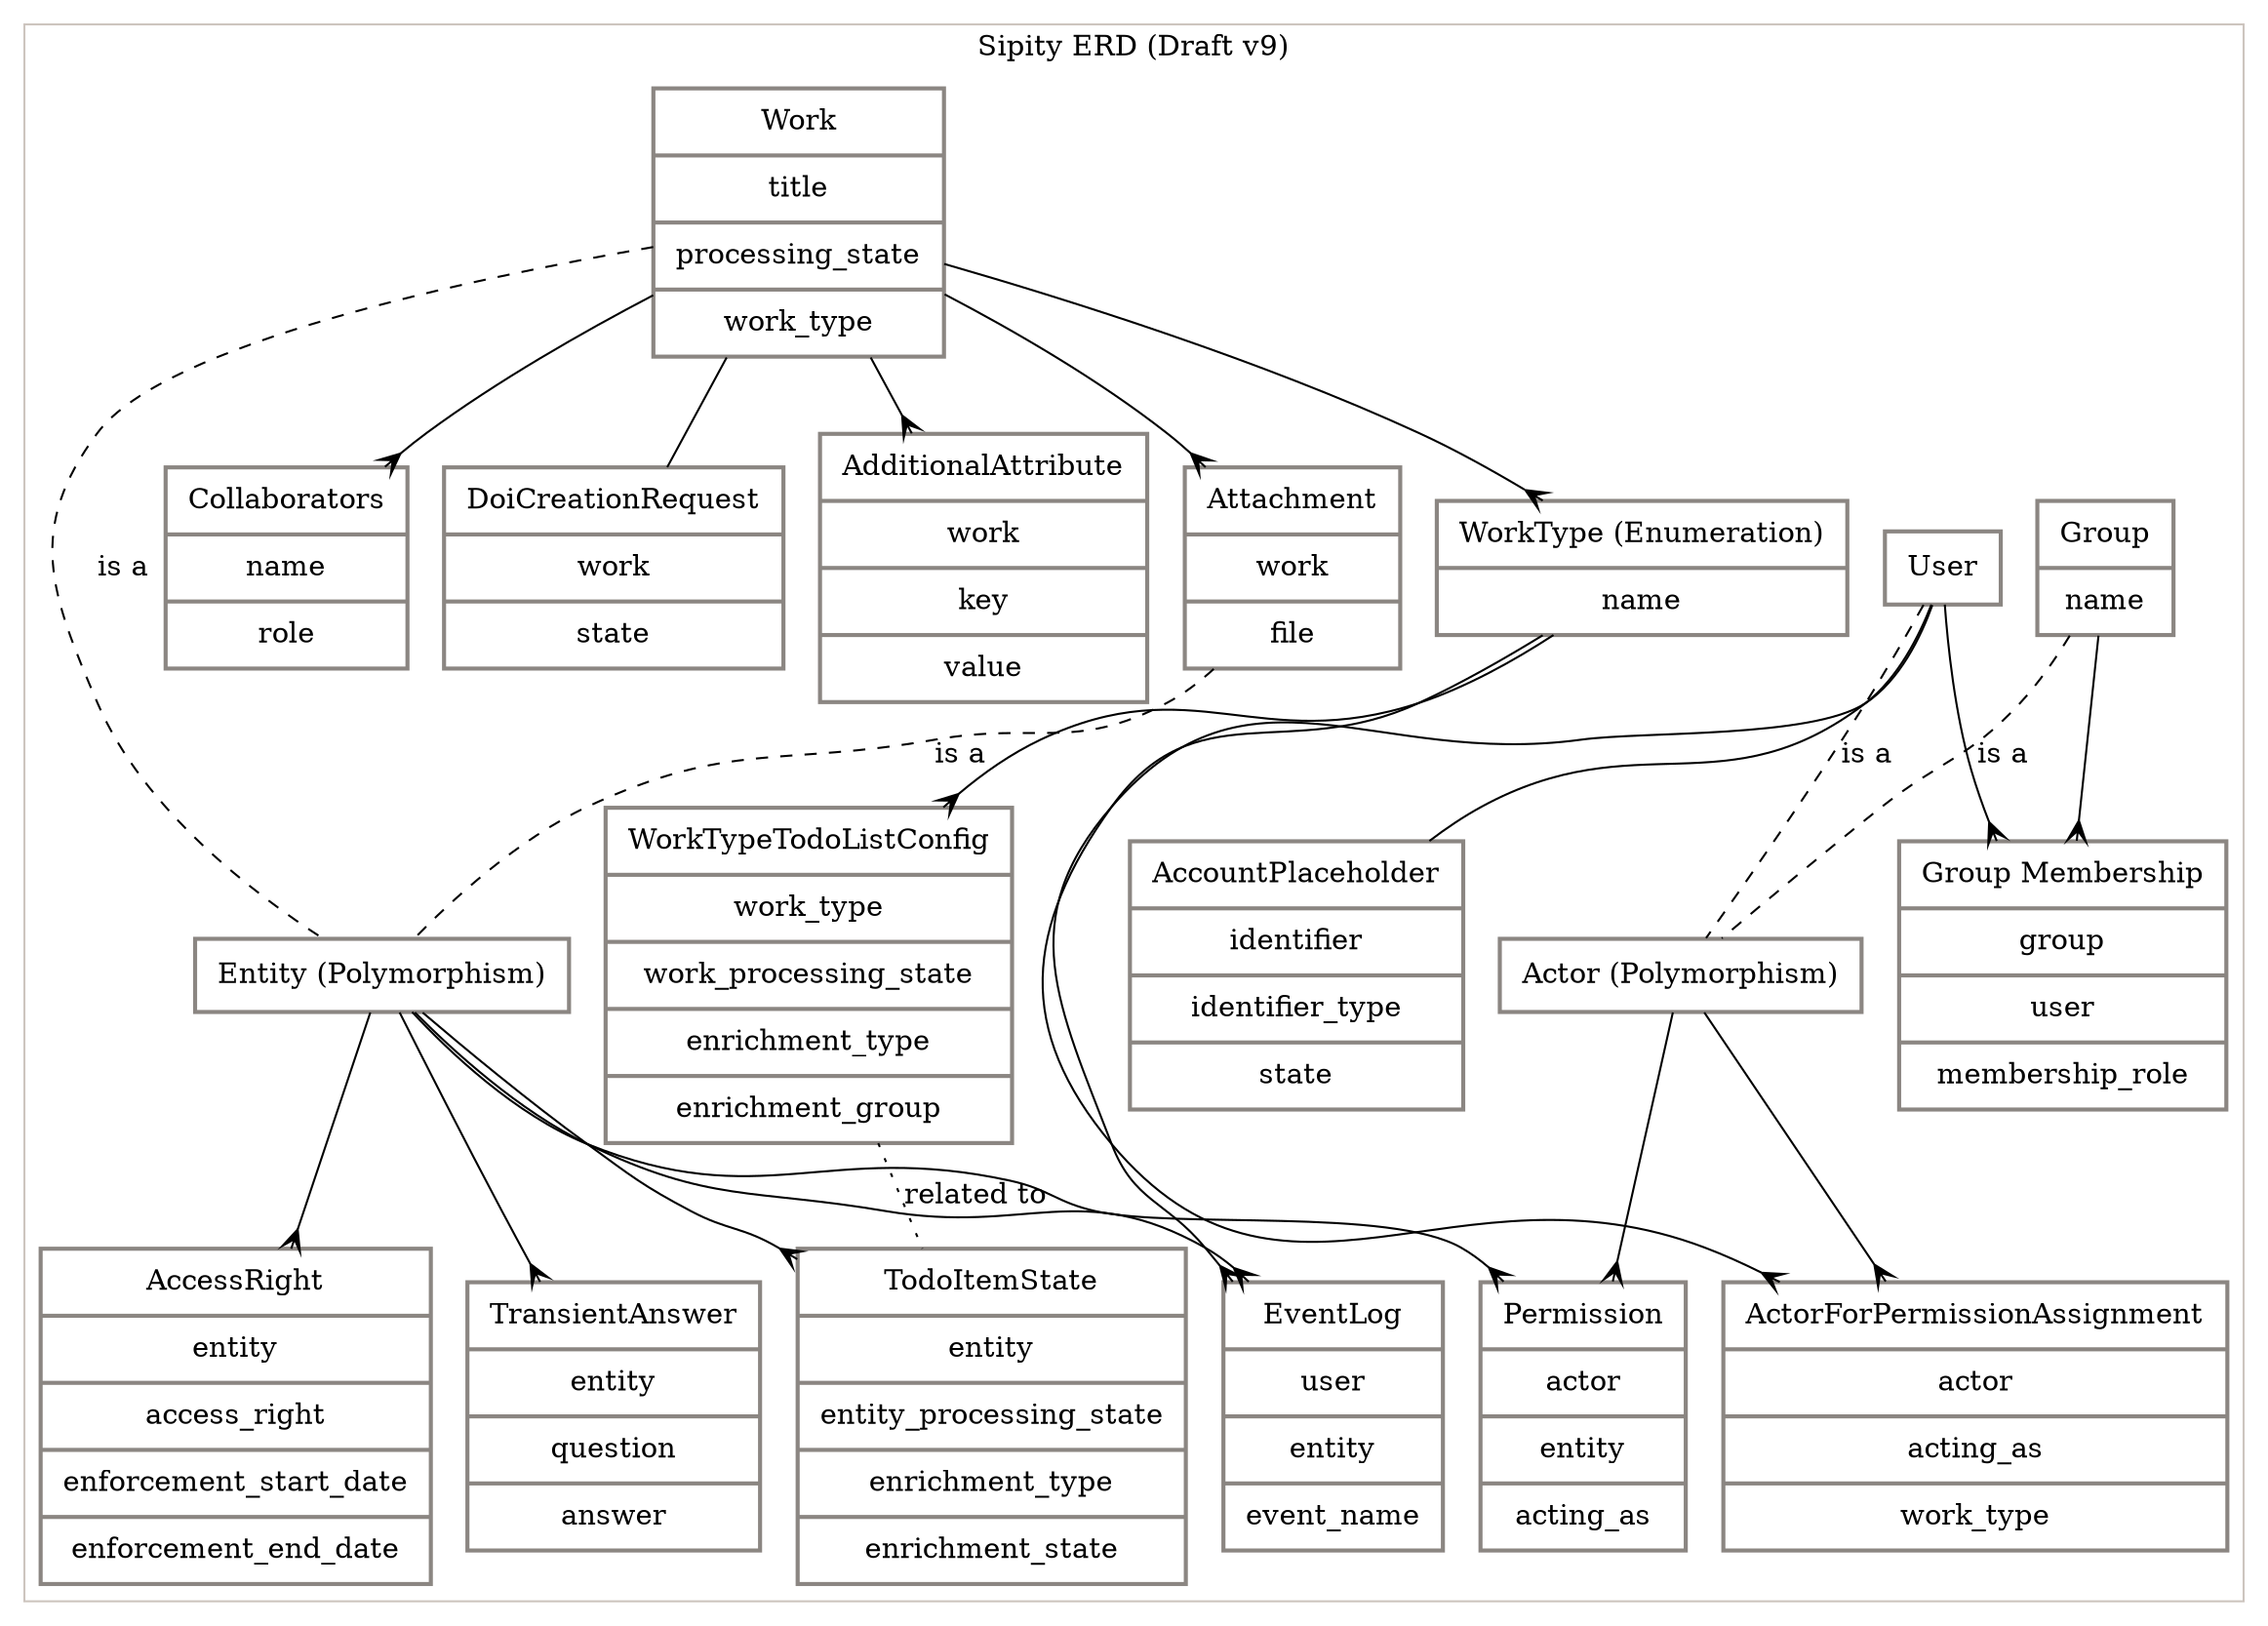 digraph "G" {
    compound=true;
    node[color="grey15" shape=record penwidth=2 margin="0.15, 0.125"];

    subgraph cluster_0 {
        label="Sipity ERD (Draft v9)"
        color="seashell3"
        node[style=filled fillcolor=white color="seashell4"]
        edge[arrowhead="crow"]

        user[label="{ User }"]
        group_entity[label="{ Group | name }"]
        group_membership[label="{ Group Membership | group | user | membership_role }"]
        work[label="{ Work | title | processing_state | work_type }"]
        work_type[label="{ WorkType (Enumeration)| name }"]
        event_log[label="{ EventLog | user | entity | event_name }"]
        permission[label="{ Permission | actor | entity | acting_as }"]
        collaborators[label="{ Collaborators | name | role }"]
        account_placeholder[label="{ AccountPlaceholder | identifier | identifier_type | state }"]
        doi_creation_request[label="{ DoiCreationRequest | work | state }"]
        additional_attributes[label="{ AdditionalAttribute | work | key | value }"]
        ActorForPermissionAssignment[label="{ ActorForPermissionAssignment | actor | acting_as | work_type }"]
        AccessRight[label="{ AccessRight | entity | access_right | enforcement_start_date | enforcement_end_date }"]
        TransientAnswer[label="{ TransientAnswer | entity | question | answer }"]
        attachment[label="{ Attachment | work | file }"]
        entity[label="Entity (Polymorphism)"]
        actor[label="Actor (Polymorphism)"]
        WorkTypeTodoListConfig[label="{ WorkTypeTodoListConfig | work_type | work_processing_state | enrichment_type | enrichment_group }"]
        TodoItemState [label="{ TodoItemState | entity | entity_processing_state | enrichment_type | enrichment_state }"]

        user -> group_membership
        group_entity -> group_membership
        work -> attachment
        work -> work_type
        work_type -> WorkTypeTodoListConfig
        work_type -> ActorForPermissionAssignment

        attachment -> entity[label="is a" arrowhead=none style="dashed"]
        work -> entity[label="is a" arrowhead=none style="dashed"]
        WorkTypeTodoListConfig -> TodoItemState[label="related to" arrowhead=none style="dotted"]

        entity -> AccessRight
        entity -> TransientAnswer
        entity -> permission
        entity -> event_log
        entity -> TodoItemState

        group_entity -> actor[label="is a" arrowhead=none style="dashed"]
        user -> actor[label="is a" arrowhead=none style="dashed"]
        user -> event_log

        actor -> ActorForPermissionAssignment
        actor -> permission

        work -> collaborators
        work -> additional_attributes
        work -> doi_creation_request[arrowhead=none]
        user -> account_placeholder[arrowhead=none]
    }

}
